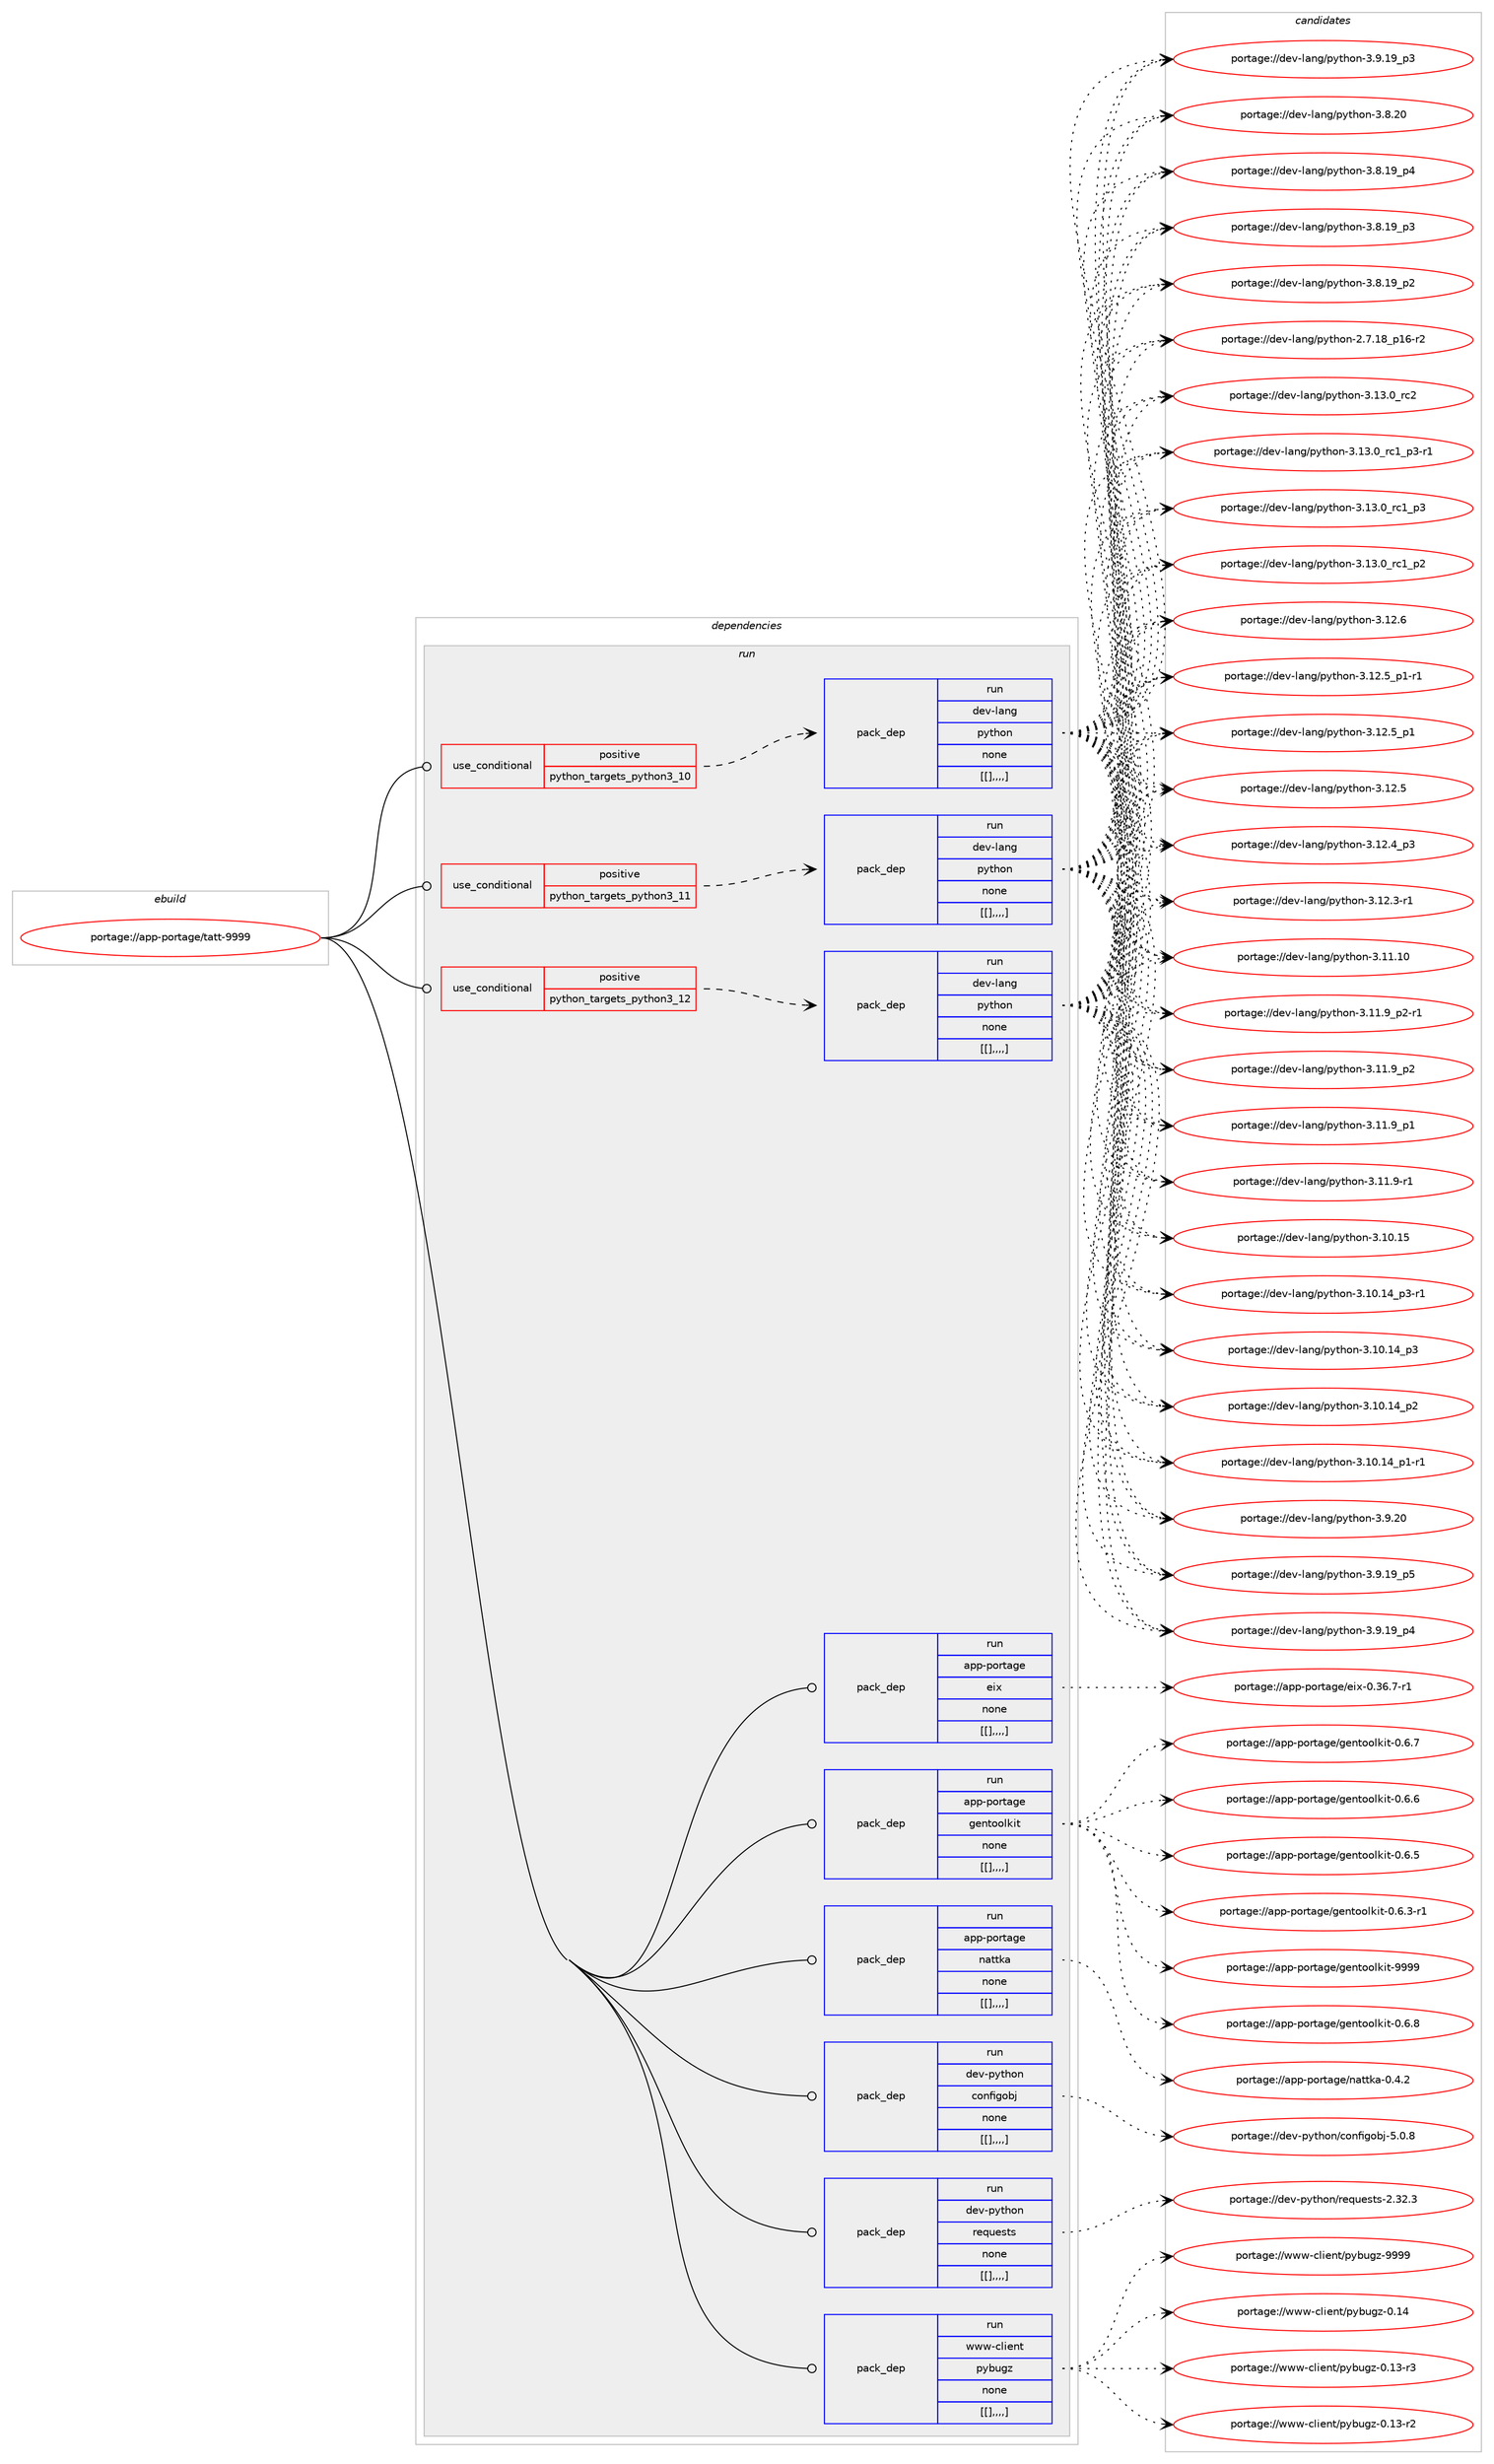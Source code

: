 digraph prolog {

# *************
# Graph options
# *************

newrank=true;
concentrate=true;
compound=true;
graph [rankdir=LR,fontname=Helvetica,fontsize=10,ranksep=1.5];#, ranksep=2.5, nodesep=0.2];
edge  [arrowhead=vee];
node  [fontname=Helvetica,fontsize=10];

# **********
# The ebuild
# **********

subgraph cluster_leftcol {
color=gray;
label=<<i>ebuild</i>>;
id [label="portage://app-portage/tatt-9999", color=red, width=4, href="../app-portage/tatt-9999.svg"];
}

# ****************
# The dependencies
# ****************

subgraph cluster_midcol {
color=gray;
label=<<i>dependencies</i>>;
subgraph cluster_compile {
fillcolor="#eeeeee";
style=filled;
label=<<i>compile</i>>;
}
subgraph cluster_compileandrun {
fillcolor="#eeeeee";
style=filled;
label=<<i>compile and run</i>>;
}
subgraph cluster_run {
fillcolor="#eeeeee";
style=filled;
label=<<i>run</i>>;
subgraph cond14434 {
dependency51988 [label=<<TABLE BORDER="0" CELLBORDER="1" CELLSPACING="0" CELLPADDING="4"><TR><TD ROWSPAN="3" CELLPADDING="10">use_conditional</TD></TR><TR><TD>positive</TD></TR><TR><TD>python_targets_python3_10</TD></TR></TABLE>>, shape=none, color=red];
subgraph pack37076 {
dependency51989 [label=<<TABLE BORDER="0" CELLBORDER="1" CELLSPACING="0" CELLPADDING="4" WIDTH="220"><TR><TD ROWSPAN="6" CELLPADDING="30">pack_dep</TD></TR><TR><TD WIDTH="110">run</TD></TR><TR><TD>dev-lang</TD></TR><TR><TD>python</TD></TR><TR><TD>none</TD></TR><TR><TD>[[],,,,]</TD></TR></TABLE>>, shape=none, color=blue];
}
dependency51988:e -> dependency51989:w [weight=20,style="dashed",arrowhead="vee"];
}
id:e -> dependency51988:w [weight=20,style="solid",arrowhead="odot"];
subgraph cond14435 {
dependency51990 [label=<<TABLE BORDER="0" CELLBORDER="1" CELLSPACING="0" CELLPADDING="4"><TR><TD ROWSPAN="3" CELLPADDING="10">use_conditional</TD></TR><TR><TD>positive</TD></TR><TR><TD>python_targets_python3_11</TD></TR></TABLE>>, shape=none, color=red];
subgraph pack37077 {
dependency51991 [label=<<TABLE BORDER="0" CELLBORDER="1" CELLSPACING="0" CELLPADDING="4" WIDTH="220"><TR><TD ROWSPAN="6" CELLPADDING="30">pack_dep</TD></TR><TR><TD WIDTH="110">run</TD></TR><TR><TD>dev-lang</TD></TR><TR><TD>python</TD></TR><TR><TD>none</TD></TR><TR><TD>[[],,,,]</TD></TR></TABLE>>, shape=none, color=blue];
}
dependency51990:e -> dependency51991:w [weight=20,style="dashed",arrowhead="vee"];
}
id:e -> dependency51990:w [weight=20,style="solid",arrowhead="odot"];
subgraph cond14436 {
dependency51992 [label=<<TABLE BORDER="0" CELLBORDER="1" CELLSPACING="0" CELLPADDING="4"><TR><TD ROWSPAN="3" CELLPADDING="10">use_conditional</TD></TR><TR><TD>positive</TD></TR><TR><TD>python_targets_python3_12</TD></TR></TABLE>>, shape=none, color=red];
subgraph pack37078 {
dependency51993 [label=<<TABLE BORDER="0" CELLBORDER="1" CELLSPACING="0" CELLPADDING="4" WIDTH="220"><TR><TD ROWSPAN="6" CELLPADDING="30">pack_dep</TD></TR><TR><TD WIDTH="110">run</TD></TR><TR><TD>dev-lang</TD></TR><TR><TD>python</TD></TR><TR><TD>none</TD></TR><TR><TD>[[],,,,]</TD></TR></TABLE>>, shape=none, color=blue];
}
dependency51992:e -> dependency51993:w [weight=20,style="dashed",arrowhead="vee"];
}
id:e -> dependency51992:w [weight=20,style="solid",arrowhead="odot"];
subgraph pack37079 {
dependency51994 [label=<<TABLE BORDER="0" CELLBORDER="1" CELLSPACING="0" CELLPADDING="4" WIDTH="220"><TR><TD ROWSPAN="6" CELLPADDING="30">pack_dep</TD></TR><TR><TD WIDTH="110">run</TD></TR><TR><TD>app-portage</TD></TR><TR><TD>eix</TD></TR><TR><TD>none</TD></TR><TR><TD>[[],,,,]</TD></TR></TABLE>>, shape=none, color=blue];
}
id:e -> dependency51994:w [weight=20,style="solid",arrowhead="odot"];
subgraph pack37080 {
dependency51995 [label=<<TABLE BORDER="0" CELLBORDER="1" CELLSPACING="0" CELLPADDING="4" WIDTH="220"><TR><TD ROWSPAN="6" CELLPADDING="30">pack_dep</TD></TR><TR><TD WIDTH="110">run</TD></TR><TR><TD>app-portage</TD></TR><TR><TD>gentoolkit</TD></TR><TR><TD>none</TD></TR><TR><TD>[[],,,,]</TD></TR></TABLE>>, shape=none, color=blue];
}
id:e -> dependency51995:w [weight=20,style="solid",arrowhead="odot"];
subgraph pack37081 {
dependency51996 [label=<<TABLE BORDER="0" CELLBORDER="1" CELLSPACING="0" CELLPADDING="4" WIDTH="220"><TR><TD ROWSPAN="6" CELLPADDING="30">pack_dep</TD></TR><TR><TD WIDTH="110">run</TD></TR><TR><TD>app-portage</TD></TR><TR><TD>nattka</TD></TR><TR><TD>none</TD></TR><TR><TD>[[],,,,]</TD></TR></TABLE>>, shape=none, color=blue];
}
id:e -> dependency51996:w [weight=20,style="solid",arrowhead="odot"];
subgraph pack37082 {
dependency51997 [label=<<TABLE BORDER="0" CELLBORDER="1" CELLSPACING="0" CELLPADDING="4" WIDTH="220"><TR><TD ROWSPAN="6" CELLPADDING="30">pack_dep</TD></TR><TR><TD WIDTH="110">run</TD></TR><TR><TD>dev-python</TD></TR><TR><TD>configobj</TD></TR><TR><TD>none</TD></TR><TR><TD>[[],,,,]</TD></TR></TABLE>>, shape=none, color=blue];
}
id:e -> dependency51997:w [weight=20,style="solid",arrowhead="odot"];
subgraph pack37083 {
dependency51998 [label=<<TABLE BORDER="0" CELLBORDER="1" CELLSPACING="0" CELLPADDING="4" WIDTH="220"><TR><TD ROWSPAN="6" CELLPADDING="30">pack_dep</TD></TR><TR><TD WIDTH="110">run</TD></TR><TR><TD>dev-python</TD></TR><TR><TD>requests</TD></TR><TR><TD>none</TD></TR><TR><TD>[[],,,,]</TD></TR></TABLE>>, shape=none, color=blue];
}
id:e -> dependency51998:w [weight=20,style="solid",arrowhead="odot"];
subgraph pack37084 {
dependency51999 [label=<<TABLE BORDER="0" CELLBORDER="1" CELLSPACING="0" CELLPADDING="4" WIDTH="220"><TR><TD ROWSPAN="6" CELLPADDING="30">pack_dep</TD></TR><TR><TD WIDTH="110">run</TD></TR><TR><TD>www-client</TD></TR><TR><TD>pybugz</TD></TR><TR><TD>none</TD></TR><TR><TD>[[],,,,]</TD></TR></TABLE>>, shape=none, color=blue];
}
id:e -> dependency51999:w [weight=20,style="solid",arrowhead="odot"];
}
}

# **************
# The candidates
# **************

subgraph cluster_choices {
rank=same;
color=gray;
label=<<i>candidates</i>>;

subgraph choice37076 {
color=black;
nodesep=1;
choice10010111845108971101034711212111610411111045514649514648951149950 [label="portage://dev-lang/python-3.13.0_rc2", color=red, width=4,href="../dev-lang/python-3.13.0_rc2.svg"];
choice1001011184510897110103471121211161041111104551464951464895114994995112514511449 [label="portage://dev-lang/python-3.13.0_rc1_p3-r1", color=red, width=4,href="../dev-lang/python-3.13.0_rc1_p3-r1.svg"];
choice100101118451089711010347112121116104111110455146495146489511499499511251 [label="portage://dev-lang/python-3.13.0_rc1_p3", color=red, width=4,href="../dev-lang/python-3.13.0_rc1_p3.svg"];
choice100101118451089711010347112121116104111110455146495146489511499499511250 [label="portage://dev-lang/python-3.13.0_rc1_p2", color=red, width=4,href="../dev-lang/python-3.13.0_rc1_p2.svg"];
choice10010111845108971101034711212111610411111045514649504654 [label="portage://dev-lang/python-3.12.6", color=red, width=4,href="../dev-lang/python-3.12.6.svg"];
choice1001011184510897110103471121211161041111104551464950465395112494511449 [label="portage://dev-lang/python-3.12.5_p1-r1", color=red, width=4,href="../dev-lang/python-3.12.5_p1-r1.svg"];
choice100101118451089711010347112121116104111110455146495046539511249 [label="portage://dev-lang/python-3.12.5_p1", color=red, width=4,href="../dev-lang/python-3.12.5_p1.svg"];
choice10010111845108971101034711212111610411111045514649504653 [label="portage://dev-lang/python-3.12.5", color=red, width=4,href="../dev-lang/python-3.12.5.svg"];
choice100101118451089711010347112121116104111110455146495046529511251 [label="portage://dev-lang/python-3.12.4_p3", color=red, width=4,href="../dev-lang/python-3.12.4_p3.svg"];
choice100101118451089711010347112121116104111110455146495046514511449 [label="portage://dev-lang/python-3.12.3-r1", color=red, width=4,href="../dev-lang/python-3.12.3-r1.svg"];
choice1001011184510897110103471121211161041111104551464949464948 [label="portage://dev-lang/python-3.11.10", color=red, width=4,href="../dev-lang/python-3.11.10.svg"];
choice1001011184510897110103471121211161041111104551464949465795112504511449 [label="portage://dev-lang/python-3.11.9_p2-r1", color=red, width=4,href="../dev-lang/python-3.11.9_p2-r1.svg"];
choice100101118451089711010347112121116104111110455146494946579511250 [label="portage://dev-lang/python-3.11.9_p2", color=red, width=4,href="../dev-lang/python-3.11.9_p2.svg"];
choice100101118451089711010347112121116104111110455146494946579511249 [label="portage://dev-lang/python-3.11.9_p1", color=red, width=4,href="../dev-lang/python-3.11.9_p1.svg"];
choice100101118451089711010347112121116104111110455146494946574511449 [label="portage://dev-lang/python-3.11.9-r1", color=red, width=4,href="../dev-lang/python-3.11.9-r1.svg"];
choice1001011184510897110103471121211161041111104551464948464953 [label="portage://dev-lang/python-3.10.15", color=red, width=4,href="../dev-lang/python-3.10.15.svg"];
choice100101118451089711010347112121116104111110455146494846495295112514511449 [label="portage://dev-lang/python-3.10.14_p3-r1", color=red, width=4,href="../dev-lang/python-3.10.14_p3-r1.svg"];
choice10010111845108971101034711212111610411111045514649484649529511251 [label="portage://dev-lang/python-3.10.14_p3", color=red, width=4,href="../dev-lang/python-3.10.14_p3.svg"];
choice10010111845108971101034711212111610411111045514649484649529511250 [label="portage://dev-lang/python-3.10.14_p2", color=red, width=4,href="../dev-lang/python-3.10.14_p2.svg"];
choice100101118451089711010347112121116104111110455146494846495295112494511449 [label="portage://dev-lang/python-3.10.14_p1-r1", color=red, width=4,href="../dev-lang/python-3.10.14_p1-r1.svg"];
choice10010111845108971101034711212111610411111045514657465048 [label="portage://dev-lang/python-3.9.20", color=red, width=4,href="../dev-lang/python-3.9.20.svg"];
choice100101118451089711010347112121116104111110455146574649579511253 [label="portage://dev-lang/python-3.9.19_p5", color=red, width=4,href="../dev-lang/python-3.9.19_p5.svg"];
choice100101118451089711010347112121116104111110455146574649579511252 [label="portage://dev-lang/python-3.9.19_p4", color=red, width=4,href="../dev-lang/python-3.9.19_p4.svg"];
choice100101118451089711010347112121116104111110455146574649579511251 [label="portage://dev-lang/python-3.9.19_p3", color=red, width=4,href="../dev-lang/python-3.9.19_p3.svg"];
choice10010111845108971101034711212111610411111045514656465048 [label="portage://dev-lang/python-3.8.20", color=red, width=4,href="../dev-lang/python-3.8.20.svg"];
choice100101118451089711010347112121116104111110455146564649579511252 [label="portage://dev-lang/python-3.8.19_p4", color=red, width=4,href="../dev-lang/python-3.8.19_p4.svg"];
choice100101118451089711010347112121116104111110455146564649579511251 [label="portage://dev-lang/python-3.8.19_p3", color=red, width=4,href="../dev-lang/python-3.8.19_p3.svg"];
choice100101118451089711010347112121116104111110455146564649579511250 [label="portage://dev-lang/python-3.8.19_p2", color=red, width=4,href="../dev-lang/python-3.8.19_p2.svg"];
choice100101118451089711010347112121116104111110455046554649569511249544511450 [label="portage://dev-lang/python-2.7.18_p16-r2", color=red, width=4,href="../dev-lang/python-2.7.18_p16-r2.svg"];
dependency51989:e -> choice10010111845108971101034711212111610411111045514649514648951149950:w [style=dotted,weight="100"];
dependency51989:e -> choice1001011184510897110103471121211161041111104551464951464895114994995112514511449:w [style=dotted,weight="100"];
dependency51989:e -> choice100101118451089711010347112121116104111110455146495146489511499499511251:w [style=dotted,weight="100"];
dependency51989:e -> choice100101118451089711010347112121116104111110455146495146489511499499511250:w [style=dotted,weight="100"];
dependency51989:e -> choice10010111845108971101034711212111610411111045514649504654:w [style=dotted,weight="100"];
dependency51989:e -> choice1001011184510897110103471121211161041111104551464950465395112494511449:w [style=dotted,weight="100"];
dependency51989:e -> choice100101118451089711010347112121116104111110455146495046539511249:w [style=dotted,weight="100"];
dependency51989:e -> choice10010111845108971101034711212111610411111045514649504653:w [style=dotted,weight="100"];
dependency51989:e -> choice100101118451089711010347112121116104111110455146495046529511251:w [style=dotted,weight="100"];
dependency51989:e -> choice100101118451089711010347112121116104111110455146495046514511449:w [style=dotted,weight="100"];
dependency51989:e -> choice1001011184510897110103471121211161041111104551464949464948:w [style=dotted,weight="100"];
dependency51989:e -> choice1001011184510897110103471121211161041111104551464949465795112504511449:w [style=dotted,weight="100"];
dependency51989:e -> choice100101118451089711010347112121116104111110455146494946579511250:w [style=dotted,weight="100"];
dependency51989:e -> choice100101118451089711010347112121116104111110455146494946579511249:w [style=dotted,weight="100"];
dependency51989:e -> choice100101118451089711010347112121116104111110455146494946574511449:w [style=dotted,weight="100"];
dependency51989:e -> choice1001011184510897110103471121211161041111104551464948464953:w [style=dotted,weight="100"];
dependency51989:e -> choice100101118451089711010347112121116104111110455146494846495295112514511449:w [style=dotted,weight="100"];
dependency51989:e -> choice10010111845108971101034711212111610411111045514649484649529511251:w [style=dotted,weight="100"];
dependency51989:e -> choice10010111845108971101034711212111610411111045514649484649529511250:w [style=dotted,weight="100"];
dependency51989:e -> choice100101118451089711010347112121116104111110455146494846495295112494511449:w [style=dotted,weight="100"];
dependency51989:e -> choice10010111845108971101034711212111610411111045514657465048:w [style=dotted,weight="100"];
dependency51989:e -> choice100101118451089711010347112121116104111110455146574649579511253:w [style=dotted,weight="100"];
dependency51989:e -> choice100101118451089711010347112121116104111110455146574649579511252:w [style=dotted,weight="100"];
dependency51989:e -> choice100101118451089711010347112121116104111110455146574649579511251:w [style=dotted,weight="100"];
dependency51989:e -> choice10010111845108971101034711212111610411111045514656465048:w [style=dotted,weight="100"];
dependency51989:e -> choice100101118451089711010347112121116104111110455146564649579511252:w [style=dotted,weight="100"];
dependency51989:e -> choice100101118451089711010347112121116104111110455146564649579511251:w [style=dotted,weight="100"];
dependency51989:e -> choice100101118451089711010347112121116104111110455146564649579511250:w [style=dotted,weight="100"];
dependency51989:e -> choice100101118451089711010347112121116104111110455046554649569511249544511450:w [style=dotted,weight="100"];
}
subgraph choice37077 {
color=black;
nodesep=1;
choice10010111845108971101034711212111610411111045514649514648951149950 [label="portage://dev-lang/python-3.13.0_rc2", color=red, width=4,href="../dev-lang/python-3.13.0_rc2.svg"];
choice1001011184510897110103471121211161041111104551464951464895114994995112514511449 [label="portage://dev-lang/python-3.13.0_rc1_p3-r1", color=red, width=4,href="../dev-lang/python-3.13.0_rc1_p3-r1.svg"];
choice100101118451089711010347112121116104111110455146495146489511499499511251 [label="portage://dev-lang/python-3.13.0_rc1_p3", color=red, width=4,href="../dev-lang/python-3.13.0_rc1_p3.svg"];
choice100101118451089711010347112121116104111110455146495146489511499499511250 [label="portage://dev-lang/python-3.13.0_rc1_p2", color=red, width=4,href="../dev-lang/python-3.13.0_rc1_p2.svg"];
choice10010111845108971101034711212111610411111045514649504654 [label="portage://dev-lang/python-3.12.6", color=red, width=4,href="../dev-lang/python-3.12.6.svg"];
choice1001011184510897110103471121211161041111104551464950465395112494511449 [label="portage://dev-lang/python-3.12.5_p1-r1", color=red, width=4,href="../dev-lang/python-3.12.5_p1-r1.svg"];
choice100101118451089711010347112121116104111110455146495046539511249 [label="portage://dev-lang/python-3.12.5_p1", color=red, width=4,href="../dev-lang/python-3.12.5_p1.svg"];
choice10010111845108971101034711212111610411111045514649504653 [label="portage://dev-lang/python-3.12.5", color=red, width=4,href="../dev-lang/python-3.12.5.svg"];
choice100101118451089711010347112121116104111110455146495046529511251 [label="portage://dev-lang/python-3.12.4_p3", color=red, width=4,href="../dev-lang/python-3.12.4_p3.svg"];
choice100101118451089711010347112121116104111110455146495046514511449 [label="portage://dev-lang/python-3.12.3-r1", color=red, width=4,href="../dev-lang/python-3.12.3-r1.svg"];
choice1001011184510897110103471121211161041111104551464949464948 [label="portage://dev-lang/python-3.11.10", color=red, width=4,href="../dev-lang/python-3.11.10.svg"];
choice1001011184510897110103471121211161041111104551464949465795112504511449 [label="portage://dev-lang/python-3.11.9_p2-r1", color=red, width=4,href="../dev-lang/python-3.11.9_p2-r1.svg"];
choice100101118451089711010347112121116104111110455146494946579511250 [label="portage://dev-lang/python-3.11.9_p2", color=red, width=4,href="../dev-lang/python-3.11.9_p2.svg"];
choice100101118451089711010347112121116104111110455146494946579511249 [label="portage://dev-lang/python-3.11.9_p1", color=red, width=4,href="../dev-lang/python-3.11.9_p1.svg"];
choice100101118451089711010347112121116104111110455146494946574511449 [label="portage://dev-lang/python-3.11.9-r1", color=red, width=4,href="../dev-lang/python-3.11.9-r1.svg"];
choice1001011184510897110103471121211161041111104551464948464953 [label="portage://dev-lang/python-3.10.15", color=red, width=4,href="../dev-lang/python-3.10.15.svg"];
choice100101118451089711010347112121116104111110455146494846495295112514511449 [label="portage://dev-lang/python-3.10.14_p3-r1", color=red, width=4,href="../dev-lang/python-3.10.14_p3-r1.svg"];
choice10010111845108971101034711212111610411111045514649484649529511251 [label="portage://dev-lang/python-3.10.14_p3", color=red, width=4,href="../dev-lang/python-3.10.14_p3.svg"];
choice10010111845108971101034711212111610411111045514649484649529511250 [label="portage://dev-lang/python-3.10.14_p2", color=red, width=4,href="../dev-lang/python-3.10.14_p2.svg"];
choice100101118451089711010347112121116104111110455146494846495295112494511449 [label="portage://dev-lang/python-3.10.14_p1-r1", color=red, width=4,href="../dev-lang/python-3.10.14_p1-r1.svg"];
choice10010111845108971101034711212111610411111045514657465048 [label="portage://dev-lang/python-3.9.20", color=red, width=4,href="../dev-lang/python-3.9.20.svg"];
choice100101118451089711010347112121116104111110455146574649579511253 [label="portage://dev-lang/python-3.9.19_p5", color=red, width=4,href="../dev-lang/python-3.9.19_p5.svg"];
choice100101118451089711010347112121116104111110455146574649579511252 [label="portage://dev-lang/python-3.9.19_p4", color=red, width=4,href="../dev-lang/python-3.9.19_p4.svg"];
choice100101118451089711010347112121116104111110455146574649579511251 [label="portage://dev-lang/python-3.9.19_p3", color=red, width=4,href="../dev-lang/python-3.9.19_p3.svg"];
choice10010111845108971101034711212111610411111045514656465048 [label="portage://dev-lang/python-3.8.20", color=red, width=4,href="../dev-lang/python-3.8.20.svg"];
choice100101118451089711010347112121116104111110455146564649579511252 [label="portage://dev-lang/python-3.8.19_p4", color=red, width=4,href="../dev-lang/python-3.8.19_p4.svg"];
choice100101118451089711010347112121116104111110455146564649579511251 [label="portage://dev-lang/python-3.8.19_p3", color=red, width=4,href="../dev-lang/python-3.8.19_p3.svg"];
choice100101118451089711010347112121116104111110455146564649579511250 [label="portage://dev-lang/python-3.8.19_p2", color=red, width=4,href="../dev-lang/python-3.8.19_p2.svg"];
choice100101118451089711010347112121116104111110455046554649569511249544511450 [label="portage://dev-lang/python-2.7.18_p16-r2", color=red, width=4,href="../dev-lang/python-2.7.18_p16-r2.svg"];
dependency51991:e -> choice10010111845108971101034711212111610411111045514649514648951149950:w [style=dotted,weight="100"];
dependency51991:e -> choice1001011184510897110103471121211161041111104551464951464895114994995112514511449:w [style=dotted,weight="100"];
dependency51991:e -> choice100101118451089711010347112121116104111110455146495146489511499499511251:w [style=dotted,weight="100"];
dependency51991:e -> choice100101118451089711010347112121116104111110455146495146489511499499511250:w [style=dotted,weight="100"];
dependency51991:e -> choice10010111845108971101034711212111610411111045514649504654:w [style=dotted,weight="100"];
dependency51991:e -> choice1001011184510897110103471121211161041111104551464950465395112494511449:w [style=dotted,weight="100"];
dependency51991:e -> choice100101118451089711010347112121116104111110455146495046539511249:w [style=dotted,weight="100"];
dependency51991:e -> choice10010111845108971101034711212111610411111045514649504653:w [style=dotted,weight="100"];
dependency51991:e -> choice100101118451089711010347112121116104111110455146495046529511251:w [style=dotted,weight="100"];
dependency51991:e -> choice100101118451089711010347112121116104111110455146495046514511449:w [style=dotted,weight="100"];
dependency51991:e -> choice1001011184510897110103471121211161041111104551464949464948:w [style=dotted,weight="100"];
dependency51991:e -> choice1001011184510897110103471121211161041111104551464949465795112504511449:w [style=dotted,weight="100"];
dependency51991:e -> choice100101118451089711010347112121116104111110455146494946579511250:w [style=dotted,weight="100"];
dependency51991:e -> choice100101118451089711010347112121116104111110455146494946579511249:w [style=dotted,weight="100"];
dependency51991:e -> choice100101118451089711010347112121116104111110455146494946574511449:w [style=dotted,weight="100"];
dependency51991:e -> choice1001011184510897110103471121211161041111104551464948464953:w [style=dotted,weight="100"];
dependency51991:e -> choice100101118451089711010347112121116104111110455146494846495295112514511449:w [style=dotted,weight="100"];
dependency51991:e -> choice10010111845108971101034711212111610411111045514649484649529511251:w [style=dotted,weight="100"];
dependency51991:e -> choice10010111845108971101034711212111610411111045514649484649529511250:w [style=dotted,weight="100"];
dependency51991:e -> choice100101118451089711010347112121116104111110455146494846495295112494511449:w [style=dotted,weight="100"];
dependency51991:e -> choice10010111845108971101034711212111610411111045514657465048:w [style=dotted,weight="100"];
dependency51991:e -> choice100101118451089711010347112121116104111110455146574649579511253:w [style=dotted,weight="100"];
dependency51991:e -> choice100101118451089711010347112121116104111110455146574649579511252:w [style=dotted,weight="100"];
dependency51991:e -> choice100101118451089711010347112121116104111110455146574649579511251:w [style=dotted,weight="100"];
dependency51991:e -> choice10010111845108971101034711212111610411111045514656465048:w [style=dotted,weight="100"];
dependency51991:e -> choice100101118451089711010347112121116104111110455146564649579511252:w [style=dotted,weight="100"];
dependency51991:e -> choice100101118451089711010347112121116104111110455146564649579511251:w [style=dotted,weight="100"];
dependency51991:e -> choice100101118451089711010347112121116104111110455146564649579511250:w [style=dotted,weight="100"];
dependency51991:e -> choice100101118451089711010347112121116104111110455046554649569511249544511450:w [style=dotted,weight="100"];
}
subgraph choice37078 {
color=black;
nodesep=1;
choice10010111845108971101034711212111610411111045514649514648951149950 [label="portage://dev-lang/python-3.13.0_rc2", color=red, width=4,href="../dev-lang/python-3.13.0_rc2.svg"];
choice1001011184510897110103471121211161041111104551464951464895114994995112514511449 [label="portage://dev-lang/python-3.13.0_rc1_p3-r1", color=red, width=4,href="../dev-lang/python-3.13.0_rc1_p3-r1.svg"];
choice100101118451089711010347112121116104111110455146495146489511499499511251 [label="portage://dev-lang/python-3.13.0_rc1_p3", color=red, width=4,href="../dev-lang/python-3.13.0_rc1_p3.svg"];
choice100101118451089711010347112121116104111110455146495146489511499499511250 [label="portage://dev-lang/python-3.13.0_rc1_p2", color=red, width=4,href="../dev-lang/python-3.13.0_rc1_p2.svg"];
choice10010111845108971101034711212111610411111045514649504654 [label="portage://dev-lang/python-3.12.6", color=red, width=4,href="../dev-lang/python-3.12.6.svg"];
choice1001011184510897110103471121211161041111104551464950465395112494511449 [label="portage://dev-lang/python-3.12.5_p1-r1", color=red, width=4,href="../dev-lang/python-3.12.5_p1-r1.svg"];
choice100101118451089711010347112121116104111110455146495046539511249 [label="portage://dev-lang/python-3.12.5_p1", color=red, width=4,href="../dev-lang/python-3.12.5_p1.svg"];
choice10010111845108971101034711212111610411111045514649504653 [label="portage://dev-lang/python-3.12.5", color=red, width=4,href="../dev-lang/python-3.12.5.svg"];
choice100101118451089711010347112121116104111110455146495046529511251 [label="portage://dev-lang/python-3.12.4_p3", color=red, width=4,href="../dev-lang/python-3.12.4_p3.svg"];
choice100101118451089711010347112121116104111110455146495046514511449 [label="portage://dev-lang/python-3.12.3-r1", color=red, width=4,href="../dev-lang/python-3.12.3-r1.svg"];
choice1001011184510897110103471121211161041111104551464949464948 [label="portage://dev-lang/python-3.11.10", color=red, width=4,href="../dev-lang/python-3.11.10.svg"];
choice1001011184510897110103471121211161041111104551464949465795112504511449 [label="portage://dev-lang/python-3.11.9_p2-r1", color=red, width=4,href="../dev-lang/python-3.11.9_p2-r1.svg"];
choice100101118451089711010347112121116104111110455146494946579511250 [label="portage://dev-lang/python-3.11.9_p2", color=red, width=4,href="../dev-lang/python-3.11.9_p2.svg"];
choice100101118451089711010347112121116104111110455146494946579511249 [label="portage://dev-lang/python-3.11.9_p1", color=red, width=4,href="../dev-lang/python-3.11.9_p1.svg"];
choice100101118451089711010347112121116104111110455146494946574511449 [label="portage://dev-lang/python-3.11.9-r1", color=red, width=4,href="../dev-lang/python-3.11.9-r1.svg"];
choice1001011184510897110103471121211161041111104551464948464953 [label="portage://dev-lang/python-3.10.15", color=red, width=4,href="../dev-lang/python-3.10.15.svg"];
choice100101118451089711010347112121116104111110455146494846495295112514511449 [label="portage://dev-lang/python-3.10.14_p3-r1", color=red, width=4,href="../dev-lang/python-3.10.14_p3-r1.svg"];
choice10010111845108971101034711212111610411111045514649484649529511251 [label="portage://dev-lang/python-3.10.14_p3", color=red, width=4,href="../dev-lang/python-3.10.14_p3.svg"];
choice10010111845108971101034711212111610411111045514649484649529511250 [label="portage://dev-lang/python-3.10.14_p2", color=red, width=4,href="../dev-lang/python-3.10.14_p2.svg"];
choice100101118451089711010347112121116104111110455146494846495295112494511449 [label="portage://dev-lang/python-3.10.14_p1-r1", color=red, width=4,href="../dev-lang/python-3.10.14_p1-r1.svg"];
choice10010111845108971101034711212111610411111045514657465048 [label="portage://dev-lang/python-3.9.20", color=red, width=4,href="../dev-lang/python-3.9.20.svg"];
choice100101118451089711010347112121116104111110455146574649579511253 [label="portage://dev-lang/python-3.9.19_p5", color=red, width=4,href="../dev-lang/python-3.9.19_p5.svg"];
choice100101118451089711010347112121116104111110455146574649579511252 [label="portage://dev-lang/python-3.9.19_p4", color=red, width=4,href="../dev-lang/python-3.9.19_p4.svg"];
choice100101118451089711010347112121116104111110455146574649579511251 [label="portage://dev-lang/python-3.9.19_p3", color=red, width=4,href="../dev-lang/python-3.9.19_p3.svg"];
choice10010111845108971101034711212111610411111045514656465048 [label="portage://dev-lang/python-3.8.20", color=red, width=4,href="../dev-lang/python-3.8.20.svg"];
choice100101118451089711010347112121116104111110455146564649579511252 [label="portage://dev-lang/python-3.8.19_p4", color=red, width=4,href="../dev-lang/python-3.8.19_p4.svg"];
choice100101118451089711010347112121116104111110455146564649579511251 [label="portage://dev-lang/python-3.8.19_p3", color=red, width=4,href="../dev-lang/python-3.8.19_p3.svg"];
choice100101118451089711010347112121116104111110455146564649579511250 [label="portage://dev-lang/python-3.8.19_p2", color=red, width=4,href="../dev-lang/python-3.8.19_p2.svg"];
choice100101118451089711010347112121116104111110455046554649569511249544511450 [label="portage://dev-lang/python-2.7.18_p16-r2", color=red, width=4,href="../dev-lang/python-2.7.18_p16-r2.svg"];
dependency51993:e -> choice10010111845108971101034711212111610411111045514649514648951149950:w [style=dotted,weight="100"];
dependency51993:e -> choice1001011184510897110103471121211161041111104551464951464895114994995112514511449:w [style=dotted,weight="100"];
dependency51993:e -> choice100101118451089711010347112121116104111110455146495146489511499499511251:w [style=dotted,weight="100"];
dependency51993:e -> choice100101118451089711010347112121116104111110455146495146489511499499511250:w [style=dotted,weight="100"];
dependency51993:e -> choice10010111845108971101034711212111610411111045514649504654:w [style=dotted,weight="100"];
dependency51993:e -> choice1001011184510897110103471121211161041111104551464950465395112494511449:w [style=dotted,weight="100"];
dependency51993:e -> choice100101118451089711010347112121116104111110455146495046539511249:w [style=dotted,weight="100"];
dependency51993:e -> choice10010111845108971101034711212111610411111045514649504653:w [style=dotted,weight="100"];
dependency51993:e -> choice100101118451089711010347112121116104111110455146495046529511251:w [style=dotted,weight="100"];
dependency51993:e -> choice100101118451089711010347112121116104111110455146495046514511449:w [style=dotted,weight="100"];
dependency51993:e -> choice1001011184510897110103471121211161041111104551464949464948:w [style=dotted,weight="100"];
dependency51993:e -> choice1001011184510897110103471121211161041111104551464949465795112504511449:w [style=dotted,weight="100"];
dependency51993:e -> choice100101118451089711010347112121116104111110455146494946579511250:w [style=dotted,weight="100"];
dependency51993:e -> choice100101118451089711010347112121116104111110455146494946579511249:w [style=dotted,weight="100"];
dependency51993:e -> choice100101118451089711010347112121116104111110455146494946574511449:w [style=dotted,weight="100"];
dependency51993:e -> choice1001011184510897110103471121211161041111104551464948464953:w [style=dotted,weight="100"];
dependency51993:e -> choice100101118451089711010347112121116104111110455146494846495295112514511449:w [style=dotted,weight="100"];
dependency51993:e -> choice10010111845108971101034711212111610411111045514649484649529511251:w [style=dotted,weight="100"];
dependency51993:e -> choice10010111845108971101034711212111610411111045514649484649529511250:w [style=dotted,weight="100"];
dependency51993:e -> choice100101118451089711010347112121116104111110455146494846495295112494511449:w [style=dotted,weight="100"];
dependency51993:e -> choice10010111845108971101034711212111610411111045514657465048:w [style=dotted,weight="100"];
dependency51993:e -> choice100101118451089711010347112121116104111110455146574649579511253:w [style=dotted,weight="100"];
dependency51993:e -> choice100101118451089711010347112121116104111110455146574649579511252:w [style=dotted,weight="100"];
dependency51993:e -> choice100101118451089711010347112121116104111110455146574649579511251:w [style=dotted,weight="100"];
dependency51993:e -> choice10010111845108971101034711212111610411111045514656465048:w [style=dotted,weight="100"];
dependency51993:e -> choice100101118451089711010347112121116104111110455146564649579511252:w [style=dotted,weight="100"];
dependency51993:e -> choice100101118451089711010347112121116104111110455146564649579511251:w [style=dotted,weight="100"];
dependency51993:e -> choice100101118451089711010347112121116104111110455146564649579511250:w [style=dotted,weight="100"];
dependency51993:e -> choice100101118451089711010347112121116104111110455046554649569511249544511450:w [style=dotted,weight="100"];
}
subgraph choice37079 {
color=black;
nodesep=1;
choice97112112451121111141169710310147101105120454846515446554511449 [label="portage://app-portage/eix-0.36.7-r1", color=red, width=4,href="../app-portage/eix-0.36.7-r1.svg"];
dependency51994:e -> choice97112112451121111141169710310147101105120454846515446554511449:w [style=dotted,weight="100"];
}
subgraph choice37080 {
color=black;
nodesep=1;
choice971121124511211111411697103101471031011101161111111081071051164557575757 [label="portage://app-portage/gentoolkit-9999", color=red, width=4,href="../app-portage/gentoolkit-9999.svg"];
choice97112112451121111141169710310147103101110116111111108107105116454846544656 [label="portage://app-portage/gentoolkit-0.6.8", color=red, width=4,href="../app-portage/gentoolkit-0.6.8.svg"];
choice97112112451121111141169710310147103101110116111111108107105116454846544655 [label="portage://app-portage/gentoolkit-0.6.7", color=red, width=4,href="../app-portage/gentoolkit-0.6.7.svg"];
choice97112112451121111141169710310147103101110116111111108107105116454846544654 [label="portage://app-portage/gentoolkit-0.6.6", color=red, width=4,href="../app-portage/gentoolkit-0.6.6.svg"];
choice97112112451121111141169710310147103101110116111111108107105116454846544653 [label="portage://app-portage/gentoolkit-0.6.5", color=red, width=4,href="../app-portage/gentoolkit-0.6.5.svg"];
choice971121124511211111411697103101471031011101161111111081071051164548465446514511449 [label="portage://app-portage/gentoolkit-0.6.3-r1", color=red, width=4,href="../app-portage/gentoolkit-0.6.3-r1.svg"];
dependency51995:e -> choice971121124511211111411697103101471031011101161111111081071051164557575757:w [style=dotted,weight="100"];
dependency51995:e -> choice97112112451121111141169710310147103101110116111111108107105116454846544656:w [style=dotted,weight="100"];
dependency51995:e -> choice97112112451121111141169710310147103101110116111111108107105116454846544655:w [style=dotted,weight="100"];
dependency51995:e -> choice97112112451121111141169710310147103101110116111111108107105116454846544654:w [style=dotted,weight="100"];
dependency51995:e -> choice97112112451121111141169710310147103101110116111111108107105116454846544653:w [style=dotted,weight="100"];
dependency51995:e -> choice971121124511211111411697103101471031011101161111111081071051164548465446514511449:w [style=dotted,weight="100"];
}
subgraph choice37081 {
color=black;
nodesep=1;
choice971121124511211111411697103101471109711611610797454846524650 [label="portage://app-portage/nattka-0.4.2", color=red, width=4,href="../app-portage/nattka-0.4.2.svg"];
dependency51996:e -> choice971121124511211111411697103101471109711611610797454846524650:w [style=dotted,weight="100"];
}
subgraph choice37082 {
color=black;
nodesep=1;
choice10010111845112121116104111110479911111010210510311198106455346484656 [label="portage://dev-python/configobj-5.0.8", color=red, width=4,href="../dev-python/configobj-5.0.8.svg"];
dependency51997:e -> choice10010111845112121116104111110479911111010210510311198106455346484656:w [style=dotted,weight="100"];
}
subgraph choice37083 {
color=black;
nodesep=1;
choice100101118451121211161041111104711410111311710111511611545504651504651 [label="portage://dev-python/requests-2.32.3", color=red, width=4,href="../dev-python/requests-2.32.3.svg"];
dependency51998:e -> choice100101118451121211161041111104711410111311710111511611545504651504651:w [style=dotted,weight="100"];
}
subgraph choice37084 {
color=black;
nodesep=1;
choice119119119459910810510111011647112121981171031224557575757 [label="portage://www-client/pybugz-9999", color=red, width=4,href="../www-client/pybugz-9999.svg"];
choice119119119459910810510111011647112121981171031224548464952 [label="portage://www-client/pybugz-0.14", color=red, width=4,href="../www-client/pybugz-0.14.svg"];
choice1191191194599108105101110116471121219811710312245484649514511451 [label="portage://www-client/pybugz-0.13-r3", color=red, width=4,href="../www-client/pybugz-0.13-r3.svg"];
choice1191191194599108105101110116471121219811710312245484649514511450 [label="portage://www-client/pybugz-0.13-r2", color=red, width=4,href="../www-client/pybugz-0.13-r2.svg"];
dependency51999:e -> choice119119119459910810510111011647112121981171031224557575757:w [style=dotted,weight="100"];
dependency51999:e -> choice119119119459910810510111011647112121981171031224548464952:w [style=dotted,weight="100"];
dependency51999:e -> choice1191191194599108105101110116471121219811710312245484649514511451:w [style=dotted,weight="100"];
dependency51999:e -> choice1191191194599108105101110116471121219811710312245484649514511450:w [style=dotted,weight="100"];
}
}

}
